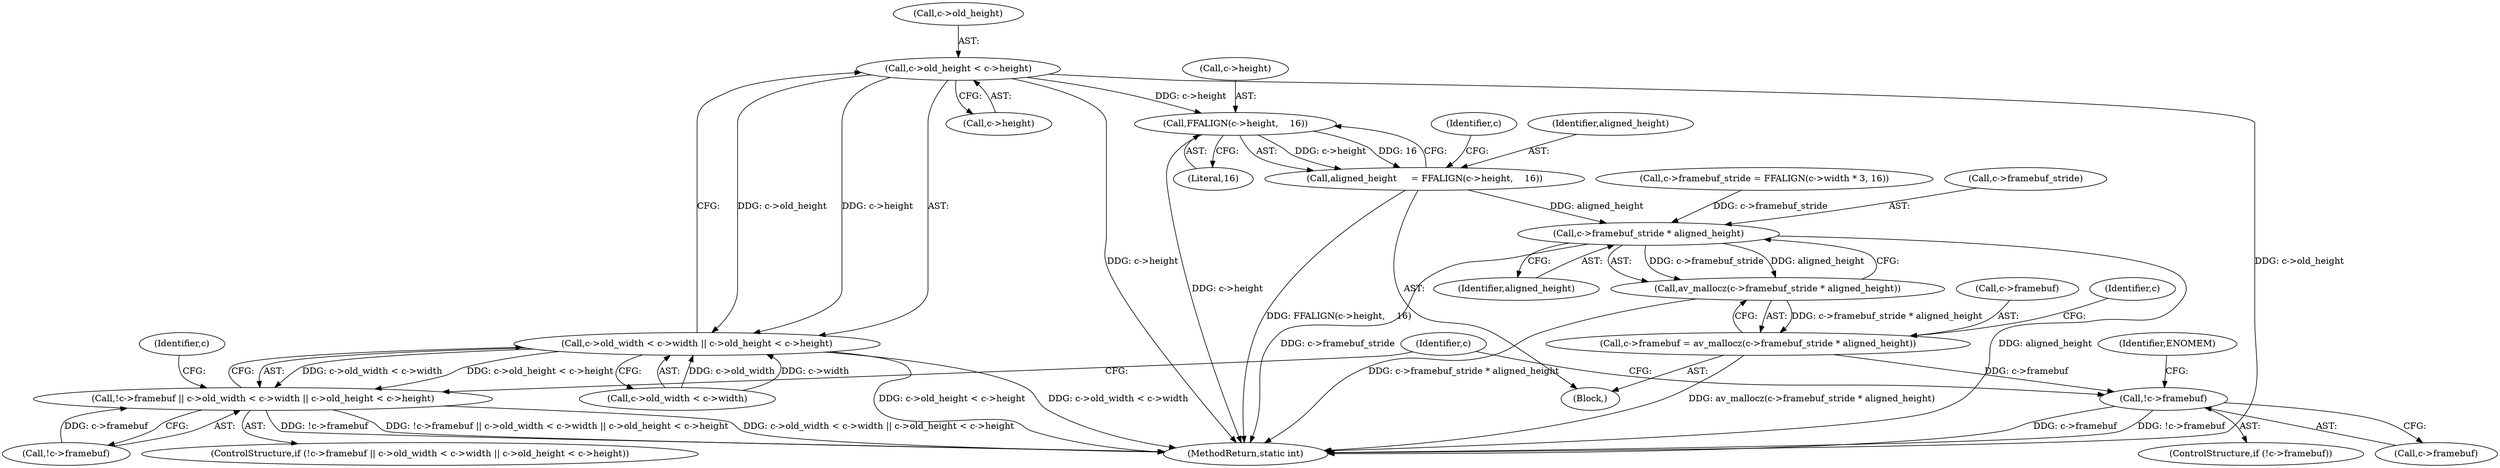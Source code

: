 digraph "0_FFmpeg_e07ac727c1cc9eed39e7f9117c97006f719864bd@pointer" {
"1000118" [label="(Call,c->old_height < c->height)"];
"1000110" [label="(Call,c->old_width < c->width || c->old_height < c->height)"];
"1000105" [label="(Call,!c->framebuf || c->old_width < c->width || c->old_height < c->height)"];
"1000139" [label="(Call,FFALIGN(c->height,    16))"];
"1000137" [label="(Call,aligned_height     = FFALIGN(c->height,    16))"];
"1000153" [label="(Call,c->framebuf_stride * aligned_height)"];
"1000152" [label="(Call,av_mallocz(c->framebuf_stride * aligned_height))"];
"1000148" [label="(Call,c->framebuf = av_mallocz(c->framebuf_stride * aligned_height))"];
"1000159" [label="(Call,!c->framebuf)"];
"1000105" [label="(Call,!c->framebuf || c->old_width < c->width || c->old_height < c->height)"];
"1000161" [label="(Identifier,c)"];
"1000125" [label="(Block,)"];
"1000104" [label="(ControlStructure,if (!c->framebuf || c->old_width < c->width || c->old_height < c->height))"];
"1000157" [label="(Identifier,aligned_height)"];
"1000143" [label="(Literal,16)"];
"1000160" [label="(Call,c->framebuf)"];
"1000152" [label="(Call,av_mallocz(c->framebuf_stride * aligned_height))"];
"1000128" [label="(Identifier,c)"];
"1000170" [label="(Identifier,c)"];
"1000119" [label="(Call,c->old_height)"];
"1000126" [label="(Call,c->framebuf_stride = FFALIGN(c->width * 3, 16))"];
"1000153" [label="(Call,c->framebuf_stride * aligned_height)"];
"1000165" [label="(Identifier,ENOMEM)"];
"1000296" [label="(MethodReturn,static int)"];
"1000110" [label="(Call,c->old_width < c->width || c->old_height < c->height)"];
"1000148" [label="(Call,c->framebuf = av_mallocz(c->framebuf_stride * aligned_height))"];
"1000111" [label="(Call,c->old_width < c->width)"];
"1000137" [label="(Call,aligned_height     = FFALIGN(c->height,    16))"];
"1000159" [label="(Call,!c->framebuf)"];
"1000140" [label="(Call,c->height)"];
"1000139" [label="(Call,FFALIGN(c->height,    16))"];
"1000158" [label="(ControlStructure,if (!c->framebuf))"];
"1000138" [label="(Identifier,aligned_height)"];
"1000146" [label="(Identifier,c)"];
"1000154" [label="(Call,c->framebuf_stride)"];
"1000122" [label="(Call,c->height)"];
"1000149" [label="(Call,c->framebuf)"];
"1000118" [label="(Call,c->old_height < c->height)"];
"1000106" [label="(Call,!c->framebuf)"];
"1000118" -> "1000110"  [label="AST: "];
"1000118" -> "1000122"  [label="CFG: "];
"1000119" -> "1000118"  [label="AST: "];
"1000122" -> "1000118"  [label="AST: "];
"1000110" -> "1000118"  [label="CFG: "];
"1000118" -> "1000296"  [label="DDG: c->old_height"];
"1000118" -> "1000296"  [label="DDG: c->height"];
"1000118" -> "1000110"  [label="DDG: c->old_height"];
"1000118" -> "1000110"  [label="DDG: c->height"];
"1000118" -> "1000139"  [label="DDG: c->height"];
"1000110" -> "1000105"  [label="AST: "];
"1000110" -> "1000111"  [label="CFG: "];
"1000111" -> "1000110"  [label="AST: "];
"1000105" -> "1000110"  [label="CFG: "];
"1000110" -> "1000296"  [label="DDG: c->old_height < c->height"];
"1000110" -> "1000296"  [label="DDG: c->old_width < c->width"];
"1000110" -> "1000105"  [label="DDG: c->old_width < c->width"];
"1000110" -> "1000105"  [label="DDG: c->old_height < c->height"];
"1000111" -> "1000110"  [label="DDG: c->old_width"];
"1000111" -> "1000110"  [label="DDG: c->width"];
"1000105" -> "1000104"  [label="AST: "];
"1000105" -> "1000106"  [label="CFG: "];
"1000106" -> "1000105"  [label="AST: "];
"1000128" -> "1000105"  [label="CFG: "];
"1000170" -> "1000105"  [label="CFG: "];
"1000105" -> "1000296"  [label="DDG: !c->framebuf || c->old_width < c->width || c->old_height < c->height"];
"1000105" -> "1000296"  [label="DDG: c->old_width < c->width || c->old_height < c->height"];
"1000105" -> "1000296"  [label="DDG: !c->framebuf"];
"1000106" -> "1000105"  [label="DDG: c->framebuf"];
"1000139" -> "1000137"  [label="AST: "];
"1000139" -> "1000143"  [label="CFG: "];
"1000140" -> "1000139"  [label="AST: "];
"1000143" -> "1000139"  [label="AST: "];
"1000137" -> "1000139"  [label="CFG: "];
"1000139" -> "1000296"  [label="DDG: c->height"];
"1000139" -> "1000137"  [label="DDG: c->height"];
"1000139" -> "1000137"  [label="DDG: 16"];
"1000137" -> "1000125"  [label="AST: "];
"1000138" -> "1000137"  [label="AST: "];
"1000146" -> "1000137"  [label="CFG: "];
"1000137" -> "1000296"  [label="DDG: FFALIGN(c->height,    16)"];
"1000137" -> "1000153"  [label="DDG: aligned_height"];
"1000153" -> "1000152"  [label="AST: "];
"1000153" -> "1000157"  [label="CFG: "];
"1000154" -> "1000153"  [label="AST: "];
"1000157" -> "1000153"  [label="AST: "];
"1000152" -> "1000153"  [label="CFG: "];
"1000153" -> "1000296"  [label="DDG: aligned_height"];
"1000153" -> "1000296"  [label="DDG: c->framebuf_stride"];
"1000153" -> "1000152"  [label="DDG: c->framebuf_stride"];
"1000153" -> "1000152"  [label="DDG: aligned_height"];
"1000126" -> "1000153"  [label="DDG: c->framebuf_stride"];
"1000152" -> "1000148"  [label="AST: "];
"1000148" -> "1000152"  [label="CFG: "];
"1000152" -> "1000296"  [label="DDG: c->framebuf_stride * aligned_height"];
"1000152" -> "1000148"  [label="DDG: c->framebuf_stride * aligned_height"];
"1000148" -> "1000125"  [label="AST: "];
"1000149" -> "1000148"  [label="AST: "];
"1000161" -> "1000148"  [label="CFG: "];
"1000148" -> "1000296"  [label="DDG: av_mallocz(c->framebuf_stride * aligned_height)"];
"1000148" -> "1000159"  [label="DDG: c->framebuf"];
"1000159" -> "1000158"  [label="AST: "];
"1000159" -> "1000160"  [label="CFG: "];
"1000160" -> "1000159"  [label="AST: "];
"1000165" -> "1000159"  [label="CFG: "];
"1000170" -> "1000159"  [label="CFG: "];
"1000159" -> "1000296"  [label="DDG: !c->framebuf"];
"1000159" -> "1000296"  [label="DDG: c->framebuf"];
}
